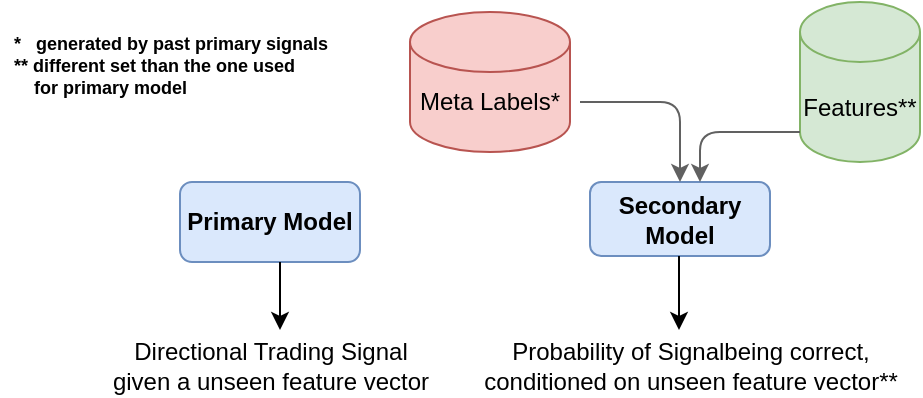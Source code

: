 <mxfile version="14.4.8" type="github">
  <diagram id="0SSeoz64cKMHNlkC2FtM" name="Page-1">
    <mxGraphModel dx="978" dy="546" grid="1" gridSize="10" guides="1" tooltips="1" connect="1" arrows="1" fold="1" page="1" pageScale="1" pageWidth="509" pageHeight="280" math="0" shadow="0">
      <root>
        <mxCell id="0" />
        <mxCell id="1" parent="0" />
        <mxCell id="gsCGEql7HApRzmA8ZIkv-4" value="&lt;b&gt;Primary Model&lt;/b&gt;" style="rounded=1;whiteSpace=wrap;html=1;fillColor=#dae8fc;strokeColor=#6c8ebf;" vertex="1" parent="1">
          <mxGeometry x="110" y="110" width="90" height="40" as="geometry" />
        </mxCell>
        <mxCell id="gsCGEql7HApRzmA8ZIkv-8" value="" style="endArrow=classic;html=1;" edge="1" parent="1">
          <mxGeometry width="50" height="50" relative="1" as="geometry">
            <mxPoint x="160" y="150" as="sourcePoint" />
            <mxPoint x="160" y="184" as="targetPoint" />
          </mxGeometry>
        </mxCell>
        <mxCell id="gsCGEql7HApRzmA8ZIkv-10" value="&lt;b&gt;Secondary Model&lt;/b&gt;" style="rounded=1;whiteSpace=wrap;html=1;fillColor=#dae8fc;strokeColor=#6c8ebf;" vertex="1" parent="1">
          <mxGeometry x="315" y="110" width="90" height="37" as="geometry" />
        </mxCell>
        <mxCell id="gsCGEql7HApRzmA8ZIkv-13" value="" style="shape=cylinder3;whiteSpace=wrap;html=1;boundedLbl=1;backgroundOutline=1;size=15;fillColor=#f8cecc;strokeColor=#b85450;" vertex="1" parent="1">
          <mxGeometry x="225" y="25" width="80" height="70" as="geometry" />
        </mxCell>
        <mxCell id="gsCGEql7HApRzmA8ZIkv-14" value="Meta Labels*" style="text;html=1;strokeColor=none;fillColor=none;align=center;verticalAlign=middle;whiteSpace=wrap;rounded=0;" vertex="1" parent="1">
          <mxGeometry x="225" y="60" width="80" height="20" as="geometry" />
        </mxCell>
        <mxCell id="gsCGEql7HApRzmA8ZIkv-17" value="" style="endArrow=classic;html=1;strokeColor=#616161;entryX=0.5;entryY=0;entryDx=0;entryDy=0;" edge="1" parent="1" target="gsCGEql7HApRzmA8ZIkv-10">
          <mxGeometry width="50" height="50" relative="1" as="geometry">
            <mxPoint x="310" y="70" as="sourcePoint" />
            <mxPoint x="360" y="100" as="targetPoint" />
            <Array as="points">
              <mxPoint x="360" y="70" />
            </Array>
          </mxGeometry>
        </mxCell>
        <mxCell id="gsCGEql7HApRzmA8ZIkv-18" value="Features**" style="shape=cylinder3;whiteSpace=wrap;html=1;boundedLbl=1;backgroundOutline=1;size=15;fillColor=#d5e8d4;strokeColor=#82b366;" vertex="1" parent="1">
          <mxGeometry x="420" y="20" width="60" height="80" as="geometry" />
        </mxCell>
        <mxCell id="gsCGEql7HApRzmA8ZIkv-20" value="" style="endArrow=classic;html=1;strokeColor=#616161;exitX=0;exitY=1;exitDx=0;exitDy=-15;exitPerimeter=0;" edge="1" parent="1" source="gsCGEql7HApRzmA8ZIkv-18">
          <mxGeometry width="50" height="50" relative="1" as="geometry">
            <mxPoint x="370" y="70" as="sourcePoint" />
            <mxPoint x="370" y="110" as="targetPoint" />
            <Array as="points">
              <mxPoint x="370" y="85" />
            </Array>
          </mxGeometry>
        </mxCell>
        <mxCell id="gsCGEql7HApRzmA8ZIkv-21" value="" style="endArrow=classic;html=1;" edge="1" parent="1">
          <mxGeometry width="50" height="50" relative="1" as="geometry">
            <mxPoint x="359.5" y="147" as="sourcePoint" />
            <mxPoint x="359.5" y="184" as="targetPoint" />
          </mxGeometry>
        </mxCell>
        <mxCell id="gsCGEql7HApRzmA8ZIkv-22" value="Directional Trading Signal&lt;br&gt;given a unseen feature vector" style="text;html=1;align=center;verticalAlign=middle;resizable=0;points=[];autosize=1;" vertex="1" parent="1">
          <mxGeometry x="70" y="187" width="170" height="30" as="geometry" />
        </mxCell>
        <mxCell id="gsCGEql7HApRzmA8ZIkv-23" value="Probability of Signalbeing correct, &lt;br&gt;conditioned on unseen feature vector**" style="text;html=1;align=center;verticalAlign=middle;resizable=0;points=[];autosize=1;" vertex="1" parent="1">
          <mxGeometry x="255" y="187" width="220" height="30" as="geometry" />
        </mxCell>
        <mxCell id="gsCGEql7HApRzmA8ZIkv-24" value="&lt;div style=&quot;text-align: left&quot;&gt;&lt;b style=&quot;font-size: 9px&quot;&gt;*&amp;nbsp; &amp;nbsp;generated by past primary signals&lt;/b&gt;&lt;/div&gt;&lt;font style=&quot;font-size: 9px&quot;&gt;&lt;div style=&quot;text-align: left&quot;&gt;&lt;b&gt;** different set than the one used&amp;nbsp;&lt;/b&gt;&lt;/div&gt;&lt;b&gt;&lt;div style=&quot;text-align: left&quot;&gt;&lt;b&gt;&amp;nbsp; &amp;nbsp; for primary model&lt;/b&gt;&lt;/div&gt;&lt;/b&gt;&lt;/font&gt;" style="text;html=1;align=center;verticalAlign=middle;resizable=0;points=[];autosize=1;" vertex="1" parent="1">
          <mxGeometry x="20" y="25" width="170" height="50" as="geometry" />
        </mxCell>
      </root>
    </mxGraphModel>
  </diagram>
</mxfile>
